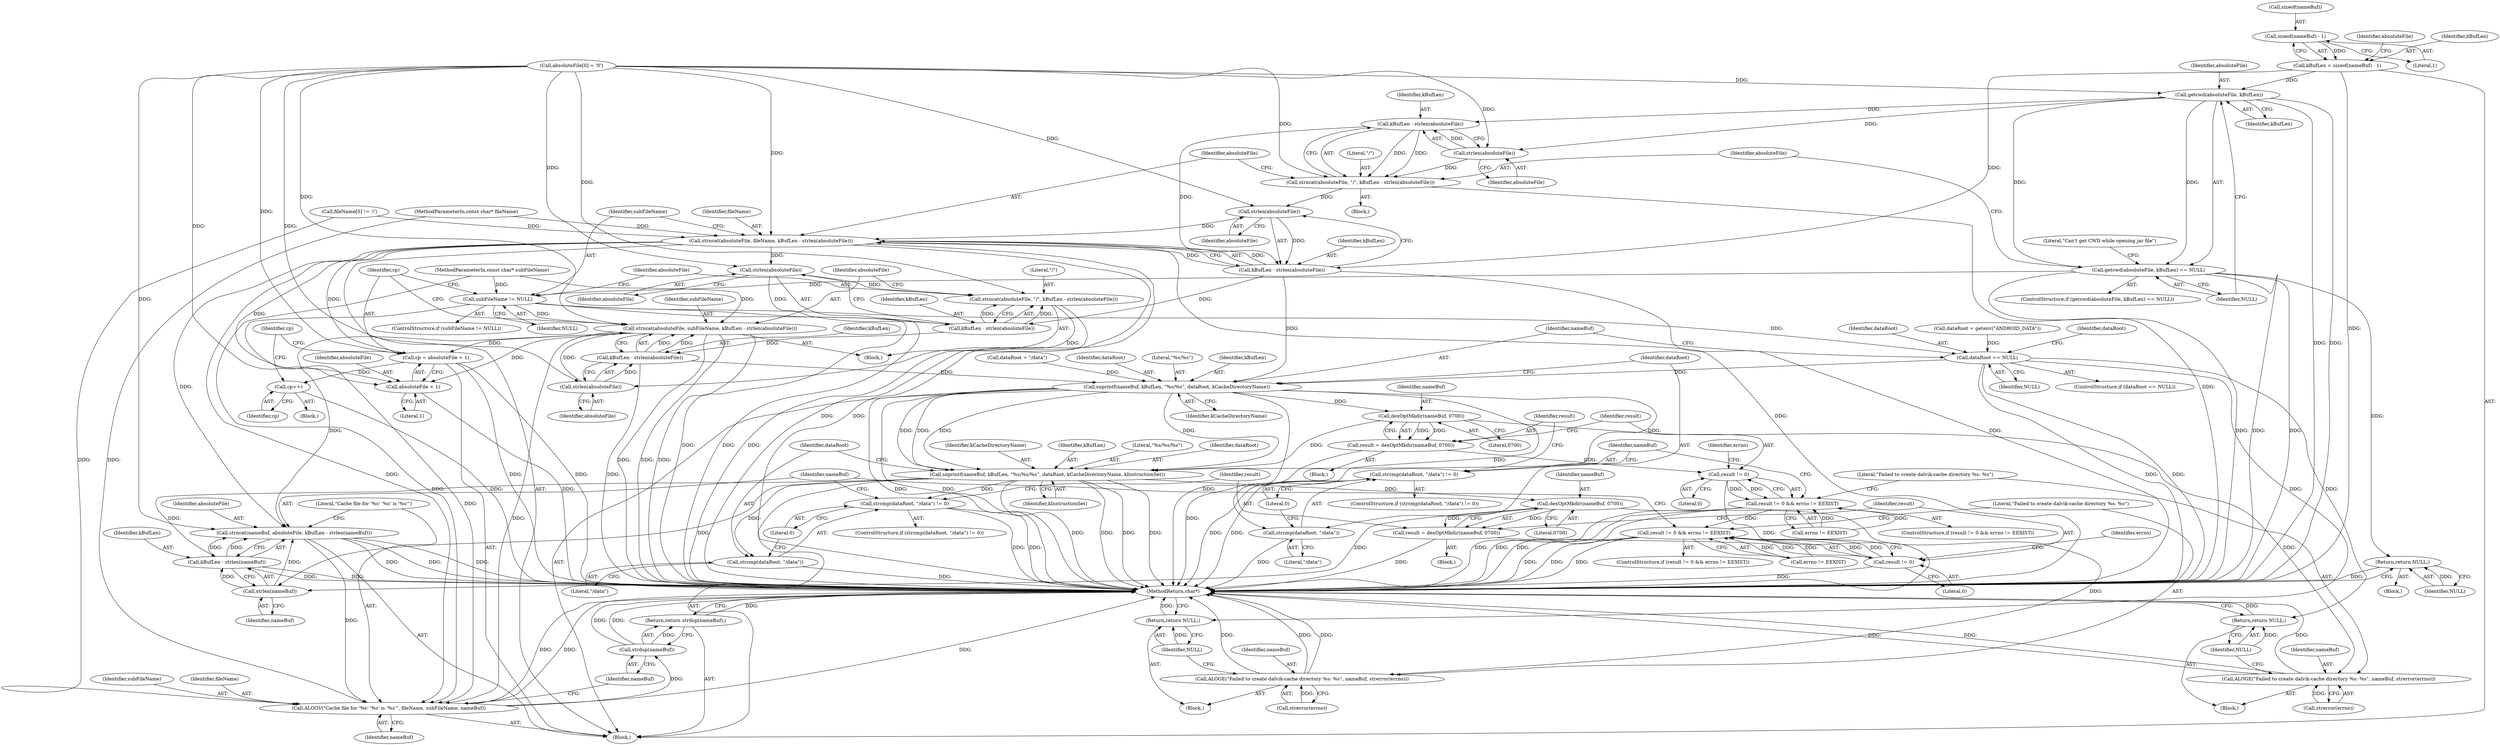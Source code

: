 digraph "0_Android_338aeaf28e9981c15d0673b18487dba61eb5447c@API" {
"1000115" [label="(Call,sizeof(nameBuf) - 1)"];
"1000113" [label="(Call,kBufLen = sizeof(nameBuf) - 1)"];
"1000135" [label="(Call,getcwd(absoluteFile, kBufLen))"];
"1000134" [label="(Call,getcwd(absoluteFile, kBufLen) == NULL)"];
"1000142" [label="(Return,return NULL;)"];
"1000159" [label="(Call,subFileName != NULL)"];
"1000170" [label="(Call,strncat(absoluteFile, subFileName, kBufLen - strlen(absoluteFile)))"];
"1000177" [label="(Call,cp = absoluteFile + 1)"];
"1000198" [label="(Call,cp++)"];
"1000179" [label="(Call,absoluteFile + 1)"];
"1000282" [label="(Call,strncat(nameBuf, absoluteFile, kBufLen - strlen(nameBuf)))"];
"1000289" [label="(Call,ALOGV(\"Cache file for '%s' '%s' is '%s'\", fileName, subFileName, nameBuf))"];
"1000295" [label="(Call,strdup(nameBuf))"];
"1000294" [label="(Return,return strdup(nameBuf);)"];
"1000205" [label="(Call,dataRoot == NULL)"];
"1000211" [label="(Call,snprintf(nameBuf, kBufLen, \"%s/%s\", dataRoot, kCacheDirectoryName))"];
"1000218" [label="(Call,strcmp(dataRoot, \"/data\") != 0)"];
"1000219" [label="(Call,strcmp(dataRoot, \"/data\"))"];
"1000227" [label="(Call,dexOptMkdir(nameBuf, 0700))"];
"1000225" [label="(Call,result = dexOptMkdir(nameBuf, 0700))"];
"1000232" [label="(Call,result != 0)"];
"1000231" [label="(Call,result != 0 && errno != EEXIST)"];
"1000267" [label="(Call,result != 0 && errno != EEXIST)"];
"1000239" [label="(Call,ALOGE(\"Failed to create dalvik-cache directory %s: %s\", nameBuf, strerror(errno)))"];
"1000246" [label="(Call,snprintf(nameBuf, kBufLen, \"%s/%s/%s\", dataRoot, kCacheDirectoryName, kInstructionSet))"];
"1000254" [label="(Call,strcmp(dataRoot, \"/data\") != 0)"];
"1000255" [label="(Call,strcmp(dataRoot, \"/data\"))"];
"1000263" [label="(Call,dexOptMkdir(nameBuf, 0700))"];
"1000261" [label="(Call,result = dexOptMkdir(nameBuf, 0700))"];
"1000268" [label="(Call,result != 0)"];
"1000275" [label="(Call,ALOGE(\"Failed to create dalvik-cache directory %s: %s\", nameBuf, strerror(errno)))"];
"1000287" [label="(Call,strlen(nameBuf))"];
"1000285" [label="(Call,kBufLen - strlen(nameBuf))"];
"1000244" [label="(Return,return NULL;)"];
"1000280" [label="(Return,return NULL;)"];
"1000147" [label="(Call,kBufLen - strlen(absoluteFile))"];
"1000144" [label="(Call,strncat(absoluteFile, \"/\", kBufLen - strlen(absoluteFile)))"];
"1000156" [label="(Call,strlen(absoluteFile))"];
"1000151" [label="(Call,strncat(absoluteFile, fileName, kBufLen - strlen(absoluteFile)))"];
"1000168" [label="(Call,strlen(absoluteFile))"];
"1000163" [label="(Call,strncat(absoluteFile, \"/\", kBufLen - strlen(absoluteFile)))"];
"1000175" [label="(Call,strlen(absoluteFile))"];
"1000173" [label="(Call,kBufLen - strlen(absoluteFile))"];
"1000166" [label="(Call,kBufLen - strlen(absoluteFile))"];
"1000154" [label="(Call,kBufLen - strlen(absoluteFile))"];
"1000149" [label="(Call,strlen(absoluteFile))"];
"1000227" [label="(Call,dexOptMkdir(nameBuf, 0700))"];
"1000171" [label="(Identifier,absoluteFile)"];
"1000141" [label="(Literal,\"Can't get CWD while opening jar file\")"];
"1000160" [label="(Identifier,subFileName)"];
"1000162" [label="(Block,)"];
"1000287" [label="(Call,strlen(nameBuf))"];
"1000295" [label="(Call,strdup(nameBuf))"];
"1000277" [label="(Identifier,nameBuf)"];
"1000156" [label="(Call,strlen(absoluteFile))"];
"1000165" [label="(Literal,\"/\")"];
"1000233" [label="(Identifier,result)"];
"1000152" [label="(Identifier,absoluteFile)"];
"1000254" [label="(Call,strcmp(dataRoot, \"/data\") != 0)"];
"1000269" [label="(Identifier,result)"];
"1000212" [label="(Identifier,nameBuf)"];
"1000157" [label="(Identifier,absoluteFile)"];
"1000296" [label="(Identifier,nameBuf)"];
"1000218" [label="(Call,strcmp(dataRoot, \"/data\") != 0)"];
"1000223" [label="(Block,)"];
"1000139" [label="(Block,)"];
"1000159" [label="(Call,subFileName != NULL)"];
"1000242" [label="(Call,strerror(errno))"];
"1000272" [label="(Identifier,errno)"];
"1000262" [label="(Identifier,result)"];
"1000255" [label="(Call,strcmp(dataRoot, \"/data\"))"];
"1000297" [label="(MethodReturn,char*)"];
"1000221" [label="(Literal,\"/data\")"];
"1000187" [label="(Block,)"];
"1000200" [label="(Call,dataRoot = getenv(\"ANDROID_DATA\"))"];
"1000267" [label="(Call,result != 0 && errno != EEXIST)"];
"1000138" [label="(Identifier,NULL)"];
"1000225" [label="(Call,result = dexOptMkdir(nameBuf, 0700))"];
"1000154" [label="(Call,kBufLen - strlen(absoluteFile))"];
"1000172" [label="(Identifier,subFileName)"];
"1000215" [label="(Identifier,dataRoot)"];
"1000244" [label="(Return,return NULL;)"];
"1000251" [label="(Identifier,kCacheDirectoryName)"];
"1000281" [label="(Identifier,NULL)"];
"1000181" [label="(Literal,1)"];
"1000168" [label="(Call,strlen(absoluteFile))"];
"1000217" [label="(ControlStructure,if (strcmp(dataRoot, \"/data\") != 0))"];
"1000274" [label="(Block,)"];
"1000248" [label="(Identifier,kBufLen)"];
"1000174" [label="(Identifier,kBufLen)"];
"1000204" [label="(ControlStructure,if (dataRoot == NULL))"];
"1000137" [label="(Identifier,kBufLen)"];
"1000234" [label="(Literal,0)"];
"1000288" [label="(Identifier,nameBuf)"];
"1000261" [label="(Call,result = dexOptMkdir(nameBuf, 0700))"];
"1000214" [label="(Literal,\"%s/%s\")"];
"1000176" [label="(Identifier,absoluteFile)"];
"1000258" [label="(Literal,0)"];
"1000147" [label="(Call,kBufLen - strlen(absoluteFile))"];
"1000146" [label="(Literal,\"/\")"];
"1000268" [label="(Call,result != 0)"];
"1000198" [label="(Call,cp++)"];
"1000213" [label="(Identifier,kBufLen)"];
"1000127" [label="(Call,fileName[0] != '/')"];
"1000241" [label="(Identifier,nameBuf)"];
"1000175" [label="(Call,strlen(absoluteFile))"];
"1000178" [label="(Identifier,cp)"];
"1000292" [label="(Identifier,subFileName)"];
"1000266" [label="(ControlStructure,if (result != 0 && errno != EEXIST))"];
"1000228" [label="(Identifier,nameBuf)"];
"1000275" [label="(Call,ALOGE(\"Failed to create dalvik-cache directory %s: %s\", nameBuf, strerror(errno)))"];
"1000270" [label="(Literal,0)"];
"1000170" [label="(Call,strncat(absoluteFile, subFileName, kBufLen - strlen(absoluteFile)))"];
"1000161" [label="(Identifier,NULL)"];
"1000284" [label="(Identifier,absoluteFile)"];
"1000143" [label="(Identifier,NULL)"];
"1000115" [label="(Call,sizeof(nameBuf) - 1)"];
"1000286" [label="(Identifier,kBufLen)"];
"1000166" [label="(Call,kBufLen - strlen(absoluteFile))"];
"1000173" [label="(Call,kBufLen - strlen(absoluteFile))"];
"1000222" [label="(Literal,0)"];
"1000113" [label="(Call,kBufLen = sizeof(nameBuf) - 1)"];
"1000134" [label="(Call,getcwd(absoluteFile, kBufLen) == NULL)"];
"1000259" [label="(Block,)"];
"1000240" [label="(Literal,\"Failed to create dalvik-cache directory %s: %s\")"];
"1000169" [label="(Identifier,absoluteFile)"];
"1000236" [label="(Identifier,errno)"];
"1000280" [label="(Return,return NULL;)"];
"1000235" [label="(Call,errno != EEXIST)"];
"1000290" [label="(Literal,\"Cache file for '%s' '%s' is '%s'\")"];
"1000144" [label="(Call,strncat(absoluteFile, \"/\", kBufLen - strlen(absoluteFile)))"];
"1000150" [label="(Identifier,absoluteFile)"];
"1000109" [label="(Block,)"];
"1000283" [label="(Identifier,nameBuf)"];
"1000252" [label="(Identifier,kInstructionSet)"];
"1000265" [label="(Literal,0700)"];
"1000289" [label="(Call,ALOGV(\"Cache file for '%s' '%s' is '%s'\", fileName, subFileName, nameBuf))"];
"1000151" [label="(Call,strncat(absoluteFile, fileName, kBufLen - strlen(absoluteFile)))"];
"1000153" [label="(Identifier,fileName)"];
"1000219" [label="(Call,strcmp(dataRoot, \"/data\"))"];
"1000294" [label="(Return,return strdup(nameBuf);)"];
"1000164" [label="(Identifier,absoluteFile)"];
"1000229" [label="(Literal,0700)"];
"1000177" [label="(Call,cp = absoluteFile + 1)"];
"1000231" [label="(Call,result != 0 && errno != EEXIST)"];
"1000257" [label="(Literal,\"/data\")"];
"1000245" [label="(Identifier,NULL)"];
"1000249" [label="(Literal,\"%s/%s/%s\")"];
"1000132" [label="(Block,)"];
"1000278" [label="(Call,strerror(errno))"];
"1000148" [label="(Identifier,kBufLen)"];
"1000123" [label="(Identifier,absoluteFile)"];
"1000179" [label="(Call,absoluteFile + 1)"];
"1000256" [label="(Identifier,dataRoot)"];
"1000271" [label="(Call,errno != EEXIST)"];
"1000226" [label="(Identifier,result)"];
"1000209" [label="(Identifier,dataRoot)"];
"1000246" [label="(Call,snprintf(nameBuf, kBufLen, \"%s/%s/%s\", dataRoot, kCacheDirectoryName, kInstructionSet))"];
"1000145" [label="(Identifier,absoluteFile)"];
"1000206" [label="(Identifier,dataRoot)"];
"1000142" [label="(Return,return NULL;)"];
"1000135" [label="(Call,getcwd(absoluteFile, kBufLen))"];
"1000205" [label="(Call,dataRoot == NULL)"];
"1000285" [label="(Call,kBufLen - strlen(nameBuf))"];
"1000207" [label="(Identifier,NULL)"];
"1000185" [label="(Identifier,cp)"];
"1000238" [label="(Block,)"];
"1000250" [label="(Identifier,dataRoot)"];
"1000149" [label="(Call,strlen(absoluteFile))"];
"1000121" [label="(Call,absoluteFile[0] = '\0')"];
"1000211" [label="(Call,snprintf(nameBuf, kBufLen, \"%s/%s\", dataRoot, kCacheDirectoryName))"];
"1000253" [label="(ControlStructure,if (strcmp(dataRoot, \"/data\") != 0))"];
"1000167" [label="(Identifier,kBufLen)"];
"1000291" [label="(Identifier,fileName)"];
"1000208" [label="(Call,dataRoot = \"/data\")"];
"1000180" [label="(Identifier,absoluteFile)"];
"1000276" [label="(Literal,\"Failed to create dalvik-cache directory %s: %s\")"];
"1000232" [label="(Call,result != 0)"];
"1000118" [label="(Literal,1)"];
"1000282" [label="(Call,strncat(nameBuf, absoluteFile, kBufLen - strlen(nameBuf)))"];
"1000216" [label="(Identifier,kCacheDirectoryName)"];
"1000114" [label="(Identifier,kBufLen)"];
"1000107" [label="(MethodParameterIn,const char* fileName)"];
"1000264" [label="(Identifier,nameBuf)"];
"1000163" [label="(Call,strncat(absoluteFile, \"/\", kBufLen - strlen(absoluteFile)))"];
"1000136" [label="(Identifier,absoluteFile)"];
"1000293" [label="(Identifier,nameBuf)"];
"1000247" [label="(Identifier,nameBuf)"];
"1000116" [label="(Call,sizeof(nameBuf))"];
"1000133" [label="(ControlStructure,if (getcwd(absoluteFile, kBufLen) == NULL))"];
"1000158" [label="(ControlStructure,if (subFileName != NULL))"];
"1000220" [label="(Identifier,dataRoot)"];
"1000199" [label="(Identifier,cp)"];
"1000263" [label="(Call,dexOptMkdir(nameBuf, 0700))"];
"1000155" [label="(Identifier,kBufLen)"];
"1000230" [label="(ControlStructure,if (result != 0 && errno != EEXIST))"];
"1000108" [label="(MethodParameterIn,const char* subFileName)"];
"1000239" [label="(Call,ALOGE(\"Failed to create dalvik-cache directory %s: %s\", nameBuf, strerror(errno)))"];
"1000115" -> "1000113"  [label="AST: "];
"1000115" -> "1000118"  [label="CFG: "];
"1000116" -> "1000115"  [label="AST: "];
"1000118" -> "1000115"  [label="AST: "];
"1000113" -> "1000115"  [label="CFG: "];
"1000115" -> "1000113"  [label="DDG: "];
"1000113" -> "1000109"  [label="AST: "];
"1000114" -> "1000113"  [label="AST: "];
"1000123" -> "1000113"  [label="CFG: "];
"1000113" -> "1000297"  [label="DDG: "];
"1000113" -> "1000135"  [label="DDG: "];
"1000113" -> "1000154"  [label="DDG: "];
"1000135" -> "1000134"  [label="AST: "];
"1000135" -> "1000137"  [label="CFG: "];
"1000136" -> "1000135"  [label="AST: "];
"1000137" -> "1000135"  [label="AST: "];
"1000138" -> "1000135"  [label="CFG: "];
"1000135" -> "1000297"  [label="DDG: "];
"1000135" -> "1000297"  [label="DDG: "];
"1000135" -> "1000134"  [label="DDG: "];
"1000135" -> "1000134"  [label="DDG: "];
"1000121" -> "1000135"  [label="DDG: "];
"1000135" -> "1000147"  [label="DDG: "];
"1000135" -> "1000149"  [label="DDG: "];
"1000134" -> "1000133"  [label="AST: "];
"1000134" -> "1000138"  [label="CFG: "];
"1000138" -> "1000134"  [label="AST: "];
"1000141" -> "1000134"  [label="CFG: "];
"1000145" -> "1000134"  [label="CFG: "];
"1000134" -> "1000297"  [label="DDG: "];
"1000134" -> "1000297"  [label="DDG: "];
"1000134" -> "1000297"  [label="DDG: "];
"1000134" -> "1000142"  [label="DDG: "];
"1000134" -> "1000159"  [label="DDG: "];
"1000142" -> "1000139"  [label="AST: "];
"1000142" -> "1000143"  [label="CFG: "];
"1000143" -> "1000142"  [label="AST: "];
"1000297" -> "1000142"  [label="CFG: "];
"1000142" -> "1000297"  [label="DDG: "];
"1000143" -> "1000142"  [label="DDG: "];
"1000159" -> "1000158"  [label="AST: "];
"1000159" -> "1000161"  [label="CFG: "];
"1000160" -> "1000159"  [label="AST: "];
"1000161" -> "1000159"  [label="AST: "];
"1000164" -> "1000159"  [label="CFG: "];
"1000178" -> "1000159"  [label="CFG: "];
"1000159" -> "1000297"  [label="DDG: "];
"1000159" -> "1000297"  [label="DDG: "];
"1000108" -> "1000159"  [label="DDG: "];
"1000159" -> "1000170"  [label="DDG: "];
"1000159" -> "1000205"  [label="DDG: "];
"1000159" -> "1000289"  [label="DDG: "];
"1000170" -> "1000162"  [label="AST: "];
"1000170" -> "1000173"  [label="CFG: "];
"1000171" -> "1000170"  [label="AST: "];
"1000172" -> "1000170"  [label="AST: "];
"1000173" -> "1000170"  [label="AST: "];
"1000178" -> "1000170"  [label="CFG: "];
"1000170" -> "1000297"  [label="DDG: "];
"1000170" -> "1000297"  [label="DDG: "];
"1000170" -> "1000297"  [label="DDG: "];
"1000175" -> "1000170"  [label="DDG: "];
"1000121" -> "1000170"  [label="DDG: "];
"1000108" -> "1000170"  [label="DDG: "];
"1000173" -> "1000170"  [label="DDG: "];
"1000173" -> "1000170"  [label="DDG: "];
"1000170" -> "1000177"  [label="DDG: "];
"1000170" -> "1000179"  [label="DDG: "];
"1000170" -> "1000282"  [label="DDG: "];
"1000170" -> "1000289"  [label="DDG: "];
"1000177" -> "1000109"  [label="AST: "];
"1000177" -> "1000179"  [label="CFG: "];
"1000178" -> "1000177"  [label="AST: "];
"1000179" -> "1000177"  [label="AST: "];
"1000185" -> "1000177"  [label="CFG: "];
"1000177" -> "1000297"  [label="DDG: "];
"1000177" -> "1000297"  [label="DDG: "];
"1000151" -> "1000177"  [label="DDG: "];
"1000121" -> "1000177"  [label="DDG: "];
"1000177" -> "1000198"  [label="DDG: "];
"1000198" -> "1000187"  [label="AST: "];
"1000198" -> "1000199"  [label="CFG: "];
"1000199" -> "1000198"  [label="AST: "];
"1000185" -> "1000198"  [label="CFG: "];
"1000198" -> "1000297"  [label="DDG: "];
"1000179" -> "1000181"  [label="CFG: "];
"1000180" -> "1000179"  [label="AST: "];
"1000181" -> "1000179"  [label="AST: "];
"1000179" -> "1000297"  [label="DDG: "];
"1000151" -> "1000179"  [label="DDG: "];
"1000121" -> "1000179"  [label="DDG: "];
"1000282" -> "1000109"  [label="AST: "];
"1000282" -> "1000285"  [label="CFG: "];
"1000283" -> "1000282"  [label="AST: "];
"1000284" -> "1000282"  [label="AST: "];
"1000285" -> "1000282"  [label="AST: "];
"1000290" -> "1000282"  [label="CFG: "];
"1000282" -> "1000297"  [label="DDG: "];
"1000282" -> "1000297"  [label="DDG: "];
"1000282" -> "1000297"  [label="DDG: "];
"1000287" -> "1000282"  [label="DDG: "];
"1000121" -> "1000282"  [label="DDG: "];
"1000151" -> "1000282"  [label="DDG: "];
"1000285" -> "1000282"  [label="DDG: "];
"1000285" -> "1000282"  [label="DDG: "];
"1000282" -> "1000289"  [label="DDG: "];
"1000289" -> "1000109"  [label="AST: "];
"1000289" -> "1000293"  [label="CFG: "];
"1000290" -> "1000289"  [label="AST: "];
"1000291" -> "1000289"  [label="AST: "];
"1000292" -> "1000289"  [label="AST: "];
"1000293" -> "1000289"  [label="AST: "];
"1000296" -> "1000289"  [label="CFG: "];
"1000289" -> "1000297"  [label="DDG: "];
"1000289" -> "1000297"  [label="DDG: "];
"1000289" -> "1000297"  [label="DDG: "];
"1000151" -> "1000289"  [label="DDG: "];
"1000127" -> "1000289"  [label="DDG: "];
"1000107" -> "1000289"  [label="DDG: "];
"1000108" -> "1000289"  [label="DDG: "];
"1000289" -> "1000295"  [label="DDG: "];
"1000295" -> "1000294"  [label="AST: "];
"1000295" -> "1000296"  [label="CFG: "];
"1000296" -> "1000295"  [label="AST: "];
"1000294" -> "1000295"  [label="CFG: "];
"1000295" -> "1000297"  [label="DDG: "];
"1000295" -> "1000297"  [label="DDG: "];
"1000295" -> "1000294"  [label="DDG: "];
"1000294" -> "1000109"  [label="AST: "];
"1000297" -> "1000294"  [label="CFG: "];
"1000294" -> "1000297"  [label="DDG: "];
"1000205" -> "1000204"  [label="AST: "];
"1000205" -> "1000207"  [label="CFG: "];
"1000206" -> "1000205"  [label="AST: "];
"1000207" -> "1000205"  [label="AST: "];
"1000209" -> "1000205"  [label="CFG: "];
"1000212" -> "1000205"  [label="CFG: "];
"1000205" -> "1000297"  [label="DDG: "];
"1000205" -> "1000297"  [label="DDG: "];
"1000200" -> "1000205"  [label="DDG: "];
"1000205" -> "1000211"  [label="DDG: "];
"1000205" -> "1000244"  [label="DDG: "];
"1000205" -> "1000280"  [label="DDG: "];
"1000211" -> "1000109"  [label="AST: "];
"1000211" -> "1000216"  [label="CFG: "];
"1000212" -> "1000211"  [label="AST: "];
"1000213" -> "1000211"  [label="AST: "];
"1000214" -> "1000211"  [label="AST: "];
"1000215" -> "1000211"  [label="AST: "];
"1000216" -> "1000211"  [label="AST: "];
"1000220" -> "1000211"  [label="CFG: "];
"1000211" -> "1000297"  [label="DDG: "];
"1000211" -> "1000297"  [label="DDG: "];
"1000211" -> "1000297"  [label="DDG: "];
"1000154" -> "1000211"  [label="DDG: "];
"1000173" -> "1000211"  [label="DDG: "];
"1000208" -> "1000211"  [label="DDG: "];
"1000211" -> "1000218"  [label="DDG: "];
"1000211" -> "1000219"  [label="DDG: "];
"1000211" -> "1000227"  [label="DDG: "];
"1000211" -> "1000246"  [label="DDG: "];
"1000211" -> "1000246"  [label="DDG: "];
"1000211" -> "1000246"  [label="DDG: "];
"1000211" -> "1000246"  [label="DDG: "];
"1000218" -> "1000217"  [label="AST: "];
"1000218" -> "1000222"  [label="CFG: "];
"1000219" -> "1000218"  [label="AST: "];
"1000222" -> "1000218"  [label="AST: "];
"1000226" -> "1000218"  [label="CFG: "];
"1000247" -> "1000218"  [label="CFG: "];
"1000218" -> "1000297"  [label="DDG: "];
"1000218" -> "1000297"  [label="DDG: "];
"1000219" -> "1000221"  [label="CFG: "];
"1000220" -> "1000219"  [label="AST: "];
"1000221" -> "1000219"  [label="AST: "];
"1000222" -> "1000219"  [label="CFG: "];
"1000219" -> "1000297"  [label="DDG: "];
"1000227" -> "1000225"  [label="AST: "];
"1000227" -> "1000229"  [label="CFG: "];
"1000228" -> "1000227"  [label="AST: "];
"1000229" -> "1000227"  [label="AST: "];
"1000225" -> "1000227"  [label="CFG: "];
"1000227" -> "1000225"  [label="DDG: "];
"1000227" -> "1000225"  [label="DDG: "];
"1000227" -> "1000239"  [label="DDG: "];
"1000227" -> "1000246"  [label="DDG: "];
"1000225" -> "1000223"  [label="AST: "];
"1000226" -> "1000225"  [label="AST: "];
"1000233" -> "1000225"  [label="CFG: "];
"1000225" -> "1000297"  [label="DDG: "];
"1000225" -> "1000232"  [label="DDG: "];
"1000232" -> "1000231"  [label="AST: "];
"1000232" -> "1000234"  [label="CFG: "];
"1000233" -> "1000232"  [label="AST: "];
"1000234" -> "1000232"  [label="AST: "];
"1000236" -> "1000232"  [label="CFG: "];
"1000231" -> "1000232"  [label="CFG: "];
"1000232" -> "1000297"  [label="DDG: "];
"1000232" -> "1000231"  [label="DDG: "];
"1000232" -> "1000231"  [label="DDG: "];
"1000231" -> "1000230"  [label="AST: "];
"1000231" -> "1000235"  [label="CFG: "];
"1000235" -> "1000231"  [label="AST: "];
"1000240" -> "1000231"  [label="CFG: "];
"1000247" -> "1000231"  [label="CFG: "];
"1000231" -> "1000297"  [label="DDG: "];
"1000231" -> "1000297"  [label="DDG: "];
"1000231" -> "1000297"  [label="DDG: "];
"1000235" -> "1000231"  [label="DDG: "];
"1000235" -> "1000231"  [label="DDG: "];
"1000231" -> "1000267"  [label="DDG: "];
"1000267" -> "1000266"  [label="AST: "];
"1000267" -> "1000268"  [label="CFG: "];
"1000267" -> "1000271"  [label="CFG: "];
"1000268" -> "1000267"  [label="AST: "];
"1000271" -> "1000267"  [label="AST: "];
"1000276" -> "1000267"  [label="CFG: "];
"1000283" -> "1000267"  [label="CFG: "];
"1000267" -> "1000297"  [label="DDG: "];
"1000267" -> "1000297"  [label="DDG: "];
"1000267" -> "1000297"  [label="DDG: "];
"1000268" -> "1000267"  [label="DDG: "];
"1000268" -> "1000267"  [label="DDG: "];
"1000271" -> "1000267"  [label="DDG: "];
"1000271" -> "1000267"  [label="DDG: "];
"1000239" -> "1000238"  [label="AST: "];
"1000239" -> "1000242"  [label="CFG: "];
"1000240" -> "1000239"  [label="AST: "];
"1000241" -> "1000239"  [label="AST: "];
"1000242" -> "1000239"  [label="AST: "];
"1000245" -> "1000239"  [label="CFG: "];
"1000239" -> "1000297"  [label="DDG: "];
"1000239" -> "1000297"  [label="DDG: "];
"1000239" -> "1000297"  [label="DDG: "];
"1000242" -> "1000239"  [label="DDG: "];
"1000246" -> "1000109"  [label="AST: "];
"1000246" -> "1000252"  [label="CFG: "];
"1000247" -> "1000246"  [label="AST: "];
"1000248" -> "1000246"  [label="AST: "];
"1000249" -> "1000246"  [label="AST: "];
"1000250" -> "1000246"  [label="AST: "];
"1000251" -> "1000246"  [label="AST: "];
"1000252" -> "1000246"  [label="AST: "];
"1000256" -> "1000246"  [label="CFG: "];
"1000246" -> "1000297"  [label="DDG: "];
"1000246" -> "1000297"  [label="DDG: "];
"1000246" -> "1000297"  [label="DDG: "];
"1000246" -> "1000297"  [label="DDG: "];
"1000246" -> "1000254"  [label="DDG: "];
"1000246" -> "1000255"  [label="DDG: "];
"1000246" -> "1000263"  [label="DDG: "];
"1000246" -> "1000285"  [label="DDG: "];
"1000246" -> "1000287"  [label="DDG: "];
"1000254" -> "1000253"  [label="AST: "];
"1000254" -> "1000258"  [label="CFG: "];
"1000255" -> "1000254"  [label="AST: "];
"1000258" -> "1000254"  [label="AST: "];
"1000262" -> "1000254"  [label="CFG: "];
"1000283" -> "1000254"  [label="CFG: "];
"1000254" -> "1000297"  [label="DDG: "];
"1000254" -> "1000297"  [label="DDG: "];
"1000255" -> "1000257"  [label="CFG: "];
"1000256" -> "1000255"  [label="AST: "];
"1000257" -> "1000255"  [label="AST: "];
"1000258" -> "1000255"  [label="CFG: "];
"1000255" -> "1000297"  [label="DDG: "];
"1000263" -> "1000261"  [label="AST: "];
"1000263" -> "1000265"  [label="CFG: "];
"1000264" -> "1000263"  [label="AST: "];
"1000265" -> "1000263"  [label="AST: "];
"1000261" -> "1000263"  [label="CFG: "];
"1000263" -> "1000261"  [label="DDG: "];
"1000263" -> "1000261"  [label="DDG: "];
"1000263" -> "1000275"  [label="DDG: "];
"1000263" -> "1000287"  [label="DDG: "];
"1000261" -> "1000259"  [label="AST: "];
"1000262" -> "1000261"  [label="AST: "];
"1000269" -> "1000261"  [label="CFG: "];
"1000261" -> "1000297"  [label="DDG: "];
"1000261" -> "1000268"  [label="DDG: "];
"1000268" -> "1000270"  [label="CFG: "];
"1000269" -> "1000268"  [label="AST: "];
"1000270" -> "1000268"  [label="AST: "];
"1000272" -> "1000268"  [label="CFG: "];
"1000268" -> "1000297"  [label="DDG: "];
"1000275" -> "1000274"  [label="AST: "];
"1000275" -> "1000278"  [label="CFG: "];
"1000276" -> "1000275"  [label="AST: "];
"1000277" -> "1000275"  [label="AST: "];
"1000278" -> "1000275"  [label="AST: "];
"1000281" -> "1000275"  [label="CFG: "];
"1000275" -> "1000297"  [label="DDG: "];
"1000275" -> "1000297"  [label="DDG: "];
"1000275" -> "1000297"  [label="DDG: "];
"1000278" -> "1000275"  [label="DDG: "];
"1000287" -> "1000285"  [label="AST: "];
"1000287" -> "1000288"  [label="CFG: "];
"1000288" -> "1000287"  [label="AST: "];
"1000285" -> "1000287"  [label="CFG: "];
"1000287" -> "1000285"  [label="DDG: "];
"1000286" -> "1000285"  [label="AST: "];
"1000285" -> "1000297"  [label="DDG: "];
"1000285" -> "1000297"  [label="DDG: "];
"1000244" -> "1000238"  [label="AST: "];
"1000244" -> "1000245"  [label="CFG: "];
"1000245" -> "1000244"  [label="AST: "];
"1000297" -> "1000244"  [label="CFG: "];
"1000244" -> "1000297"  [label="DDG: "];
"1000245" -> "1000244"  [label="DDG: "];
"1000280" -> "1000274"  [label="AST: "];
"1000280" -> "1000281"  [label="CFG: "];
"1000281" -> "1000280"  [label="AST: "];
"1000297" -> "1000280"  [label="CFG: "];
"1000280" -> "1000297"  [label="DDG: "];
"1000281" -> "1000280"  [label="DDG: "];
"1000147" -> "1000144"  [label="AST: "];
"1000147" -> "1000149"  [label="CFG: "];
"1000148" -> "1000147"  [label="AST: "];
"1000149" -> "1000147"  [label="AST: "];
"1000144" -> "1000147"  [label="CFG: "];
"1000147" -> "1000144"  [label="DDG: "];
"1000147" -> "1000144"  [label="DDG: "];
"1000149" -> "1000147"  [label="DDG: "];
"1000147" -> "1000154"  [label="DDG: "];
"1000144" -> "1000132"  [label="AST: "];
"1000145" -> "1000144"  [label="AST: "];
"1000146" -> "1000144"  [label="AST: "];
"1000152" -> "1000144"  [label="CFG: "];
"1000144" -> "1000297"  [label="DDG: "];
"1000121" -> "1000144"  [label="DDG: "];
"1000149" -> "1000144"  [label="DDG: "];
"1000144" -> "1000156"  [label="DDG: "];
"1000156" -> "1000154"  [label="AST: "];
"1000156" -> "1000157"  [label="CFG: "];
"1000157" -> "1000156"  [label="AST: "];
"1000154" -> "1000156"  [label="CFG: "];
"1000156" -> "1000151"  [label="DDG: "];
"1000156" -> "1000154"  [label="DDG: "];
"1000121" -> "1000156"  [label="DDG: "];
"1000151" -> "1000109"  [label="AST: "];
"1000151" -> "1000154"  [label="CFG: "];
"1000152" -> "1000151"  [label="AST: "];
"1000153" -> "1000151"  [label="AST: "];
"1000154" -> "1000151"  [label="AST: "];
"1000160" -> "1000151"  [label="CFG: "];
"1000151" -> "1000297"  [label="DDG: "];
"1000151" -> "1000297"  [label="DDG: "];
"1000151" -> "1000297"  [label="DDG: "];
"1000121" -> "1000151"  [label="DDG: "];
"1000127" -> "1000151"  [label="DDG: "];
"1000107" -> "1000151"  [label="DDG: "];
"1000154" -> "1000151"  [label="DDG: "];
"1000154" -> "1000151"  [label="DDG: "];
"1000151" -> "1000168"  [label="DDG: "];
"1000168" -> "1000166"  [label="AST: "];
"1000168" -> "1000169"  [label="CFG: "];
"1000169" -> "1000168"  [label="AST: "];
"1000166" -> "1000168"  [label="CFG: "];
"1000168" -> "1000163"  [label="DDG: "];
"1000168" -> "1000166"  [label="DDG: "];
"1000121" -> "1000168"  [label="DDG: "];
"1000163" -> "1000162"  [label="AST: "];
"1000163" -> "1000166"  [label="CFG: "];
"1000164" -> "1000163"  [label="AST: "];
"1000165" -> "1000163"  [label="AST: "];
"1000166" -> "1000163"  [label="AST: "];
"1000171" -> "1000163"  [label="CFG: "];
"1000163" -> "1000297"  [label="DDG: "];
"1000121" -> "1000163"  [label="DDG: "];
"1000166" -> "1000163"  [label="DDG: "];
"1000166" -> "1000163"  [label="DDG: "];
"1000163" -> "1000175"  [label="DDG: "];
"1000175" -> "1000173"  [label="AST: "];
"1000175" -> "1000176"  [label="CFG: "];
"1000176" -> "1000175"  [label="AST: "];
"1000173" -> "1000175"  [label="CFG: "];
"1000175" -> "1000173"  [label="DDG: "];
"1000121" -> "1000175"  [label="DDG: "];
"1000174" -> "1000173"  [label="AST: "];
"1000173" -> "1000297"  [label="DDG: "];
"1000166" -> "1000173"  [label="DDG: "];
"1000167" -> "1000166"  [label="AST: "];
"1000154" -> "1000166"  [label="DDG: "];
"1000155" -> "1000154"  [label="AST: "];
"1000154" -> "1000297"  [label="DDG: "];
"1000149" -> "1000150"  [label="CFG: "];
"1000150" -> "1000149"  [label="AST: "];
"1000121" -> "1000149"  [label="DDG: "];
}

